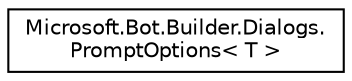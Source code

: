 digraph "Graphical Class Hierarchy"
{
  edge [fontname="Helvetica",fontsize="10",labelfontname="Helvetica",labelfontsize="10"];
  node [fontname="Helvetica",fontsize="10",shape=record];
  rankdir="LR";
  Node1 [label="Microsoft.Bot.Builder.Dialogs.\lPromptOptions\< T \>",height=0.2,width=0.4,color="black", fillcolor="white", style="filled",URL="$d0/d89/class_microsoft_1_1_bot_1_1_builder_1_1_dialogs_1_1_prompt_options.html",tooltip="Options for PromptDialog. "];
}
